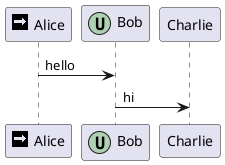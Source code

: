 {
  "sha1": "h8igaa0ktt7i12l2q55l2y4kg15v6ff",
  "insertion": {
    "when": "2024-06-03T18:59:29.260Z",
    "user": "plantuml@gmail.com"
  }
}
@startuml
sprite $businessProcess [16x16/16] {
FFFFFFFFFFFFFFFF
FFFFFFFFFFFFFFFF
FFFFFFFFFFFFFFFF
FFFFFFFFFFFFFFFF
FFFFFFFFFF0FFFFF
FFFFFFFFFF00FFFF
FF00000000000FFF
FF000000000000FF
FF00000000000FFF
FFFFFFFFFF00FFFF
FFFFFFFFFF0FFFFF
FFFFFFFFFFFFFFFF
FFFFFFFFFFFFFFFF
FFFFFFFFFFFFFFFF
FFFFFFFFFFFFFFFF
FFFFFFFFFFFFFFFF
}

participant Alice <<$businessProcess>>
participant Bob << (U,#ADD1B2)  >>
Alice -> Bob : hello
Bob -> Charlie : hi
@enduml
